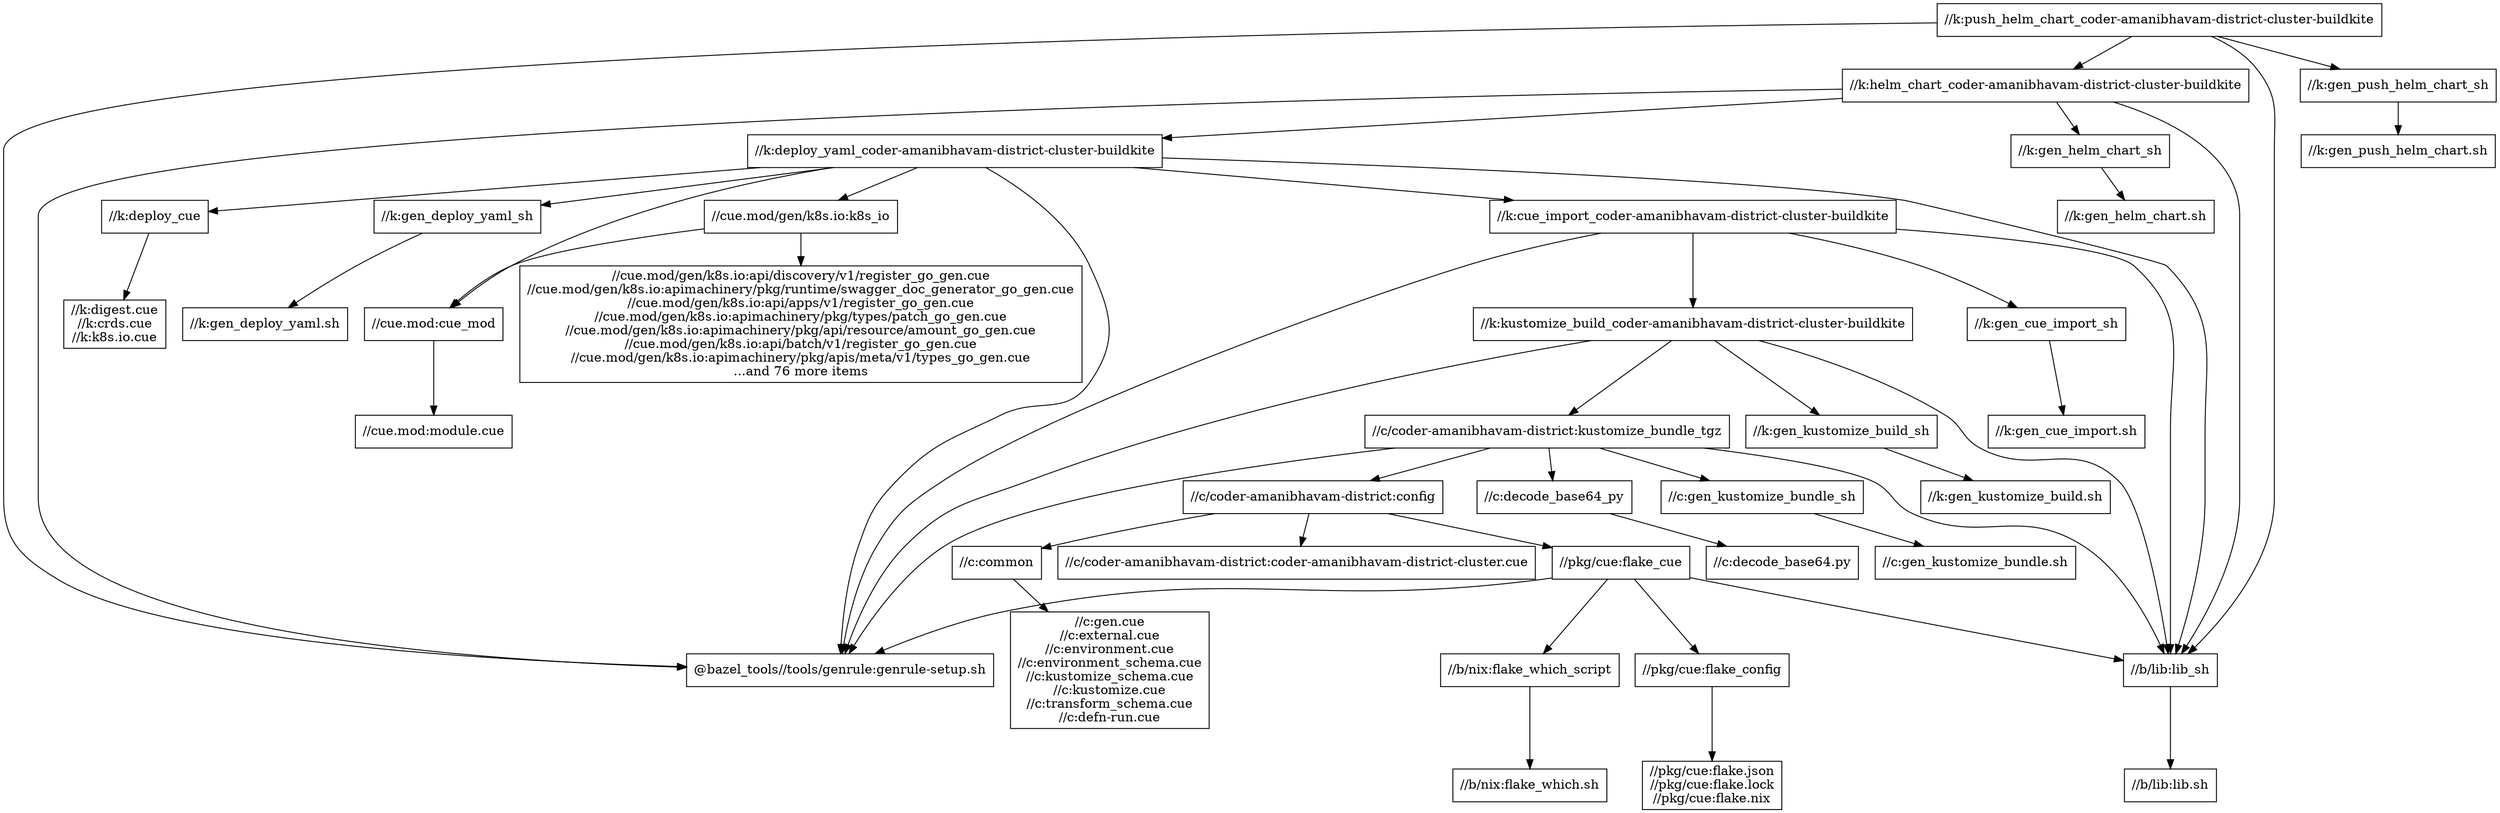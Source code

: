 digraph mygraph {
  node [shape=box];
  "//k:push_helm_chart_coder-amanibhavam-district-cluster-buildkite"
  "//k:push_helm_chart_coder-amanibhavam-district-cluster-buildkite" -> "//k:helm_chart_coder-amanibhavam-district-cluster-buildkite"
  "//k:push_helm_chart_coder-amanibhavam-district-cluster-buildkite" -> "//k:gen_push_helm_chart_sh"
  "//k:push_helm_chart_coder-amanibhavam-district-cluster-buildkite" -> "//b/lib:lib_sh"
  "//k:push_helm_chart_coder-amanibhavam-district-cluster-buildkite" -> "@bazel_tools//tools/genrule:genrule-setup.sh"
  "//k:gen_push_helm_chart_sh"
  "//k:gen_push_helm_chart_sh" -> "//k:gen_push_helm_chart.sh"
  "//k:gen_push_helm_chart.sh"
  "//k:helm_chart_coder-amanibhavam-district-cluster-buildkite"
  "//k:helm_chart_coder-amanibhavam-district-cluster-buildkite" -> "//k:deploy_yaml_coder-amanibhavam-district-cluster-buildkite"
  "//k:helm_chart_coder-amanibhavam-district-cluster-buildkite" -> "//k:gen_helm_chart_sh"
  "//k:helm_chart_coder-amanibhavam-district-cluster-buildkite" -> "//b/lib:lib_sh"
  "//k:helm_chart_coder-amanibhavam-district-cluster-buildkite" -> "@bazel_tools//tools/genrule:genrule-setup.sh"
  "//k:gen_helm_chart_sh"
  "//k:gen_helm_chart_sh" -> "//k:gen_helm_chart.sh"
  "//k:gen_helm_chart.sh"
  "//k:deploy_yaml_coder-amanibhavam-district-cluster-buildkite"
  "//k:deploy_yaml_coder-amanibhavam-district-cluster-buildkite" -> "//k:cue_import_coder-amanibhavam-district-cluster-buildkite"
  "//k:deploy_yaml_coder-amanibhavam-district-cluster-buildkite" -> "//k:deploy_cue"
  "//k:deploy_yaml_coder-amanibhavam-district-cluster-buildkite" -> "//k:gen_deploy_yaml_sh"
  "//k:deploy_yaml_coder-amanibhavam-district-cluster-buildkite" -> "//cue.mod:cue_mod"
  "//k:deploy_yaml_coder-amanibhavam-district-cluster-buildkite" -> "//cue.mod/gen/k8s.io:k8s_io"
  "//k:deploy_yaml_coder-amanibhavam-district-cluster-buildkite" -> "//b/lib:lib_sh"
  "//k:deploy_yaml_coder-amanibhavam-district-cluster-buildkite" -> "@bazel_tools//tools/genrule:genrule-setup.sh"
  "//cue.mod/gen/k8s.io:k8s_io"
  "//cue.mod/gen/k8s.io:k8s_io" -> "//cue.mod/gen/k8s.io:api/discovery/v1/register_go_gen.cue\n//cue.mod/gen/k8s.io:apimachinery/pkg/runtime/swagger_doc_generator_go_gen.cue\n//cue.mod/gen/k8s.io:api/apps/v1/register_go_gen.cue\n//cue.mod/gen/k8s.io:apimachinery/pkg/types/patch_go_gen.cue\n//cue.mod/gen/k8s.io:apimachinery/pkg/api/resource/amount_go_gen.cue\n//cue.mod/gen/k8s.io:api/batch/v1/register_go_gen.cue\n//cue.mod/gen/k8s.io:apimachinery/pkg/apis/meta/v1/types_go_gen.cue\n...and 76 more items"
  "//cue.mod/gen/k8s.io:k8s_io" -> "//cue.mod:cue_mod"
  "//cue.mod/gen/k8s.io:api/discovery/v1/register_go_gen.cue\n//cue.mod/gen/k8s.io:apimachinery/pkg/runtime/swagger_doc_generator_go_gen.cue\n//cue.mod/gen/k8s.io:api/apps/v1/register_go_gen.cue\n//cue.mod/gen/k8s.io:apimachinery/pkg/types/patch_go_gen.cue\n//cue.mod/gen/k8s.io:apimachinery/pkg/api/resource/amount_go_gen.cue\n//cue.mod/gen/k8s.io:api/batch/v1/register_go_gen.cue\n//cue.mod/gen/k8s.io:apimachinery/pkg/apis/meta/v1/types_go_gen.cue\n...and 76 more items"
  "//cue.mod:cue_mod"
  "//cue.mod:cue_mod" -> "//cue.mod:module.cue"
  "//cue.mod:module.cue"
  "//k:deploy_cue"
  "//k:deploy_cue" -> "//k:digest.cue\n//k:crds.cue\n//k:k8s.io.cue"
  "//k:digest.cue\n//k:crds.cue\n//k:k8s.io.cue"
  "//k:cue_import_coder-amanibhavam-district-cluster-buildkite"
  "//k:cue_import_coder-amanibhavam-district-cluster-buildkite" -> "//k:kustomize_build_coder-amanibhavam-district-cluster-buildkite"
  "//k:cue_import_coder-amanibhavam-district-cluster-buildkite" -> "//k:gen_cue_import_sh"
  "//k:cue_import_coder-amanibhavam-district-cluster-buildkite" -> "//b/lib:lib_sh"
  "//k:cue_import_coder-amanibhavam-district-cluster-buildkite" -> "@bazel_tools//tools/genrule:genrule-setup.sh"
  "//k:gen_cue_import_sh"
  "//k:gen_cue_import_sh" -> "//k:gen_cue_import.sh"
  "//k:gen_cue_import.sh"
  "//k:kustomize_build_coder-amanibhavam-district-cluster-buildkite"
  "//k:kustomize_build_coder-amanibhavam-district-cluster-buildkite" -> "//k:gen_kustomize_build_sh"
  "//k:kustomize_build_coder-amanibhavam-district-cluster-buildkite" -> "//c/coder-amanibhavam-district:kustomize_bundle_tgz"
  "//k:kustomize_build_coder-amanibhavam-district-cluster-buildkite" -> "@bazel_tools//tools/genrule:genrule-setup.sh"
  "//k:kustomize_build_coder-amanibhavam-district-cluster-buildkite" -> "//b/lib:lib_sh"
  "//c/coder-amanibhavam-district:kustomize_bundle_tgz"
  "//c/coder-amanibhavam-district:kustomize_bundle_tgz" -> "//c/coder-amanibhavam-district:config"
  "//c/coder-amanibhavam-district:kustomize_bundle_tgz" -> "@bazel_tools//tools/genrule:genrule-setup.sh"
  "//c/coder-amanibhavam-district:kustomize_bundle_tgz" -> "//c:gen_kustomize_bundle_sh"
  "//c/coder-amanibhavam-district:kustomize_bundle_tgz" -> "//c:decode_base64_py"
  "//c/coder-amanibhavam-district:kustomize_bundle_tgz" -> "//b/lib:lib_sh"
  "//c:decode_base64_py"
  "//c:decode_base64_py" -> "//c:decode_base64.py"
  "//c:decode_base64.py"
  "//c:gen_kustomize_bundle_sh"
  "//c:gen_kustomize_bundle_sh" -> "//c:gen_kustomize_bundle.sh"
  "//c:gen_kustomize_bundle.sh"
  "//c/coder-amanibhavam-district:config"
  "//c/coder-amanibhavam-district:config" -> "//c/coder-amanibhavam-district:coder-amanibhavam-district-cluster.cue"
  "//c/coder-amanibhavam-district:config" -> "//c:common"
  "//c/coder-amanibhavam-district:config" -> "//pkg/cue:flake_cue"
  "//pkg/cue:flake_cue"
  "//pkg/cue:flake_cue" -> "//pkg/cue:flake_config"
  "//pkg/cue:flake_cue" -> "@bazel_tools//tools/genrule:genrule-setup.sh"
  "//pkg/cue:flake_cue" -> "//b/lib:lib_sh"
  "//pkg/cue:flake_cue" -> "//b/nix:flake_which_script"
  "//b/nix:flake_which_script"
  "//b/nix:flake_which_script" -> "//b/nix:flake_which.sh"
  "//b/nix:flake_which.sh"
  "//b/lib:lib_sh"
  "//b/lib:lib_sh" -> "//b/lib:lib.sh"
  "//b/lib:lib.sh"
  "@bazel_tools//tools/genrule:genrule-setup.sh"
  "//pkg/cue:flake_config"
  "//pkg/cue:flake_config" -> "//pkg/cue:flake.json\n//pkg/cue:flake.lock\n//pkg/cue:flake.nix"
  "//pkg/cue:flake.json\n//pkg/cue:flake.lock\n//pkg/cue:flake.nix"
  "//c:common"
  "//c:common" -> "//c:gen.cue\n//c:external.cue\n//c:environment.cue\n//c:environment_schema.cue\n//c:kustomize_schema.cue\n//c:kustomize.cue\n//c:transform_schema.cue\n//c:defn-run.cue"
  "//c:gen.cue\n//c:external.cue\n//c:environment.cue\n//c:environment_schema.cue\n//c:kustomize_schema.cue\n//c:kustomize.cue\n//c:transform_schema.cue\n//c:defn-run.cue"
  "//c/coder-amanibhavam-district:coder-amanibhavam-district-cluster.cue"
  "//k:gen_kustomize_build_sh"
  "//k:gen_kustomize_build_sh" -> "//k:gen_kustomize_build.sh"
  "//k:gen_kustomize_build.sh"
  "//k:gen_deploy_yaml_sh"
  "//k:gen_deploy_yaml_sh" -> "//k:gen_deploy_yaml.sh"
  "//k:gen_deploy_yaml.sh"
}
